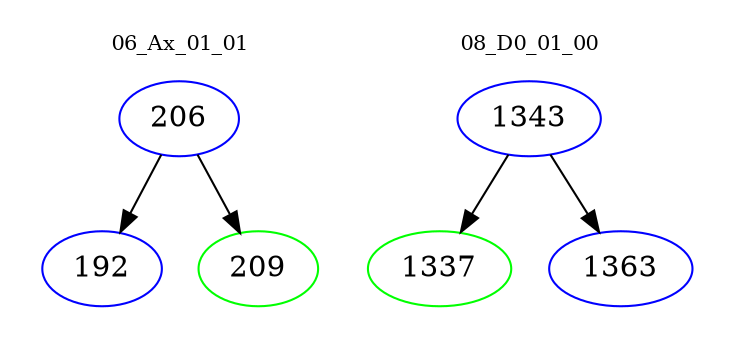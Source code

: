 digraph{
subgraph cluster_0 {
color = white
label = "06_Ax_01_01";
fontsize=10;
T0_206 [label="206", color="blue"]
T0_206 -> T0_192 [color="black"]
T0_192 [label="192", color="blue"]
T0_206 -> T0_209 [color="black"]
T0_209 [label="209", color="green"]
}
subgraph cluster_1 {
color = white
label = "08_D0_01_00";
fontsize=10;
T1_1343 [label="1343", color="blue"]
T1_1343 -> T1_1337 [color="black"]
T1_1337 [label="1337", color="green"]
T1_1343 -> T1_1363 [color="black"]
T1_1363 [label="1363", color="blue"]
}
}
